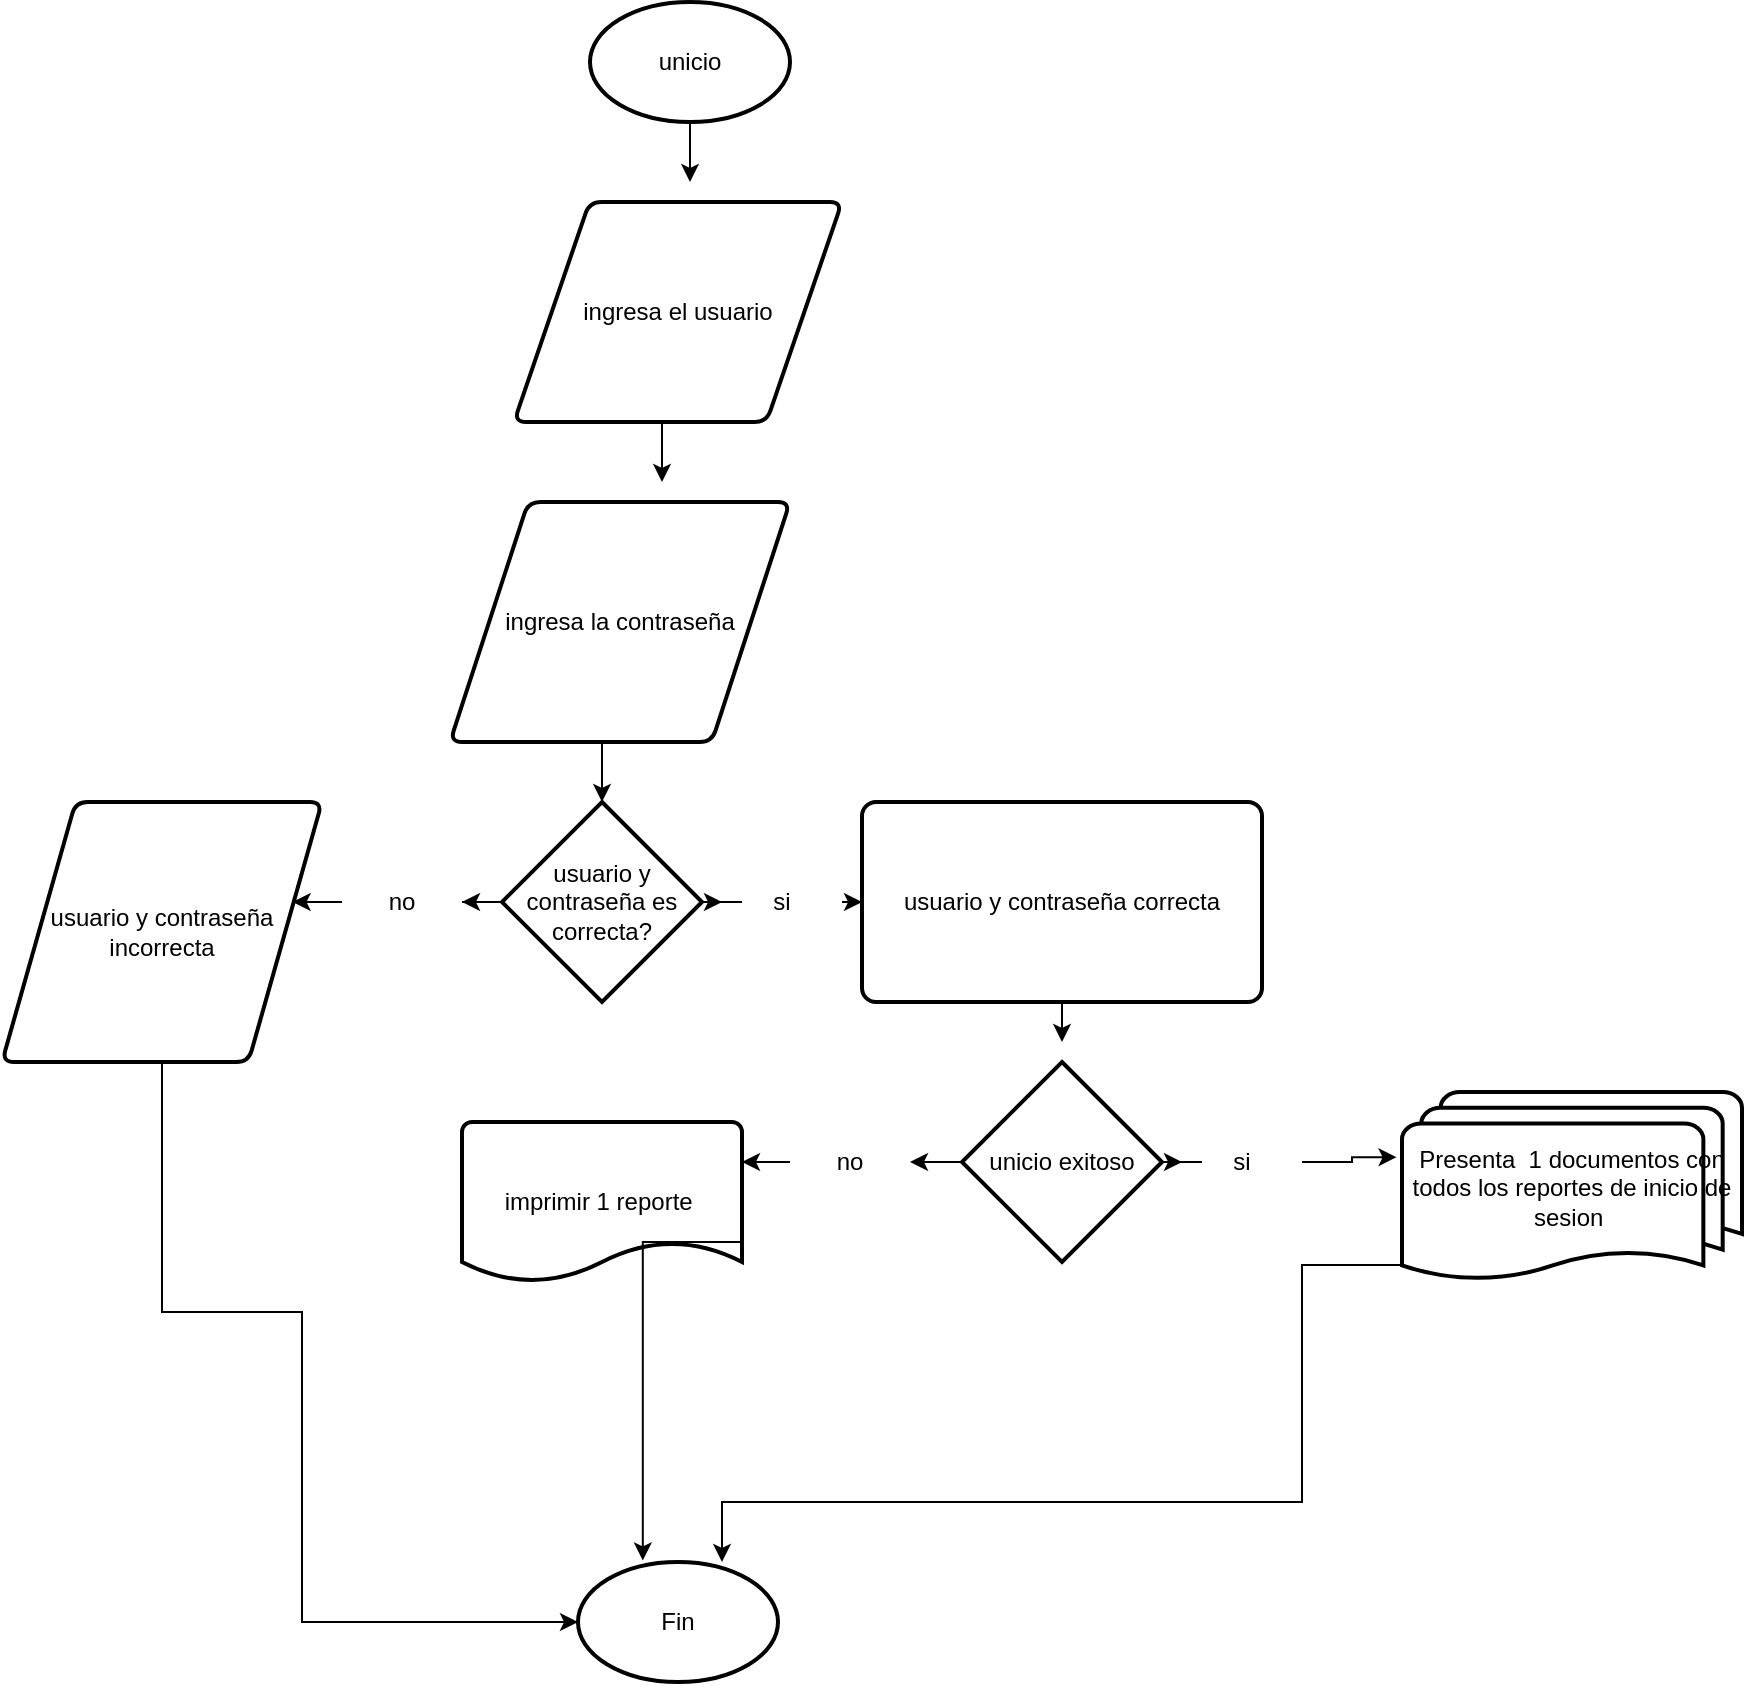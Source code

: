 <mxfile version="23.0.2" type="device">
  <diagram name="Página-1" id="b8iFSpqcFMasPoEN8qkw">
    <mxGraphModel dx="1276" dy="613" grid="1" gridSize="10" guides="1" tooltips="1" connect="1" arrows="1" fold="1" page="1" pageScale="1" pageWidth="827" pageHeight="1169" math="0" shadow="0">
      <root>
        <mxCell id="0" />
        <mxCell id="1" parent="0" />
        <mxCell id="xZvAGSc6EZFs4SLPWhzJ-41" style="edgeStyle=orthogonalEdgeStyle;rounded=0;orthogonalLoop=1;jettySize=auto;html=1;exitX=0.5;exitY=1;exitDx=0;exitDy=0;exitPerimeter=0;" edge="1" parent="1" source="xZvAGSc6EZFs4SLPWhzJ-3">
          <mxGeometry relative="1" as="geometry">
            <mxPoint x="414" y="130" as="targetPoint" />
          </mxGeometry>
        </mxCell>
        <mxCell id="xZvAGSc6EZFs4SLPWhzJ-3" value="unicio" style="strokeWidth=2;html=1;shape=mxgraph.flowchart.start_1;whiteSpace=wrap;" vertex="1" parent="1">
          <mxGeometry x="364" y="40" width="100" height="60" as="geometry" />
        </mxCell>
        <mxCell id="xZvAGSc6EZFs4SLPWhzJ-36" style="edgeStyle=orthogonalEdgeStyle;rounded=0;orthogonalLoop=1;jettySize=auto;html=1;exitX=1;exitY=0.5;exitDx=0;exitDy=0;entryX=0;entryY=0.5;entryDx=0;entryDy=0;" edge="1" parent="1" source="xZvAGSc6EZFs4SLPWhzJ-7" target="xZvAGSc6EZFs4SLPWhzJ-16">
          <mxGeometry relative="1" as="geometry" />
        </mxCell>
        <mxCell id="xZvAGSc6EZFs4SLPWhzJ-7" value="si" style="text;html=1;strokeColor=none;fillColor=none;align=center;verticalAlign=middle;whiteSpace=wrap;rounded=0;" vertex="1" parent="1">
          <mxGeometry x="430" y="475" width="60" height="30" as="geometry" />
        </mxCell>
        <mxCell id="xZvAGSc6EZFs4SLPWhzJ-40" style="edgeStyle=orthogonalEdgeStyle;rounded=0;orthogonalLoop=1;jettySize=auto;html=1;exitX=0.5;exitY=1;exitDx=0;exitDy=0;" edge="1" parent="1" source="xZvAGSc6EZFs4SLPWhzJ-11">
          <mxGeometry relative="1" as="geometry">
            <mxPoint x="400" y="280" as="targetPoint" />
          </mxGeometry>
        </mxCell>
        <mxCell id="xZvAGSc6EZFs4SLPWhzJ-11" value="ingresa el usuario" style="shape=parallelogram;html=1;strokeWidth=2;perimeter=parallelogramPerimeter;whiteSpace=wrap;rounded=1;arcSize=12;size=0.23;" vertex="1" parent="1">
          <mxGeometry x="326" y="140" width="164" height="110" as="geometry" />
        </mxCell>
        <mxCell id="xZvAGSc6EZFs4SLPWhzJ-12" value="ingresa la contraseña" style="shape=parallelogram;html=1;strokeWidth=2;perimeter=parallelogramPerimeter;whiteSpace=wrap;rounded=1;arcSize=12;size=0.23;" vertex="1" parent="1">
          <mxGeometry x="294" y="290" width="170" height="120" as="geometry" />
        </mxCell>
        <mxCell id="xZvAGSc6EZFs4SLPWhzJ-34" style="edgeStyle=orthogonalEdgeStyle;rounded=0;orthogonalLoop=1;jettySize=auto;html=1;exitX=0;exitY=0.5;exitDx=0;exitDy=0;exitPerimeter=0;" edge="1" parent="1" source="xZvAGSc6EZFs4SLPWhzJ-13" target="xZvAGSc6EZFs4SLPWhzJ-14">
          <mxGeometry relative="1" as="geometry" />
        </mxCell>
        <mxCell id="xZvAGSc6EZFs4SLPWhzJ-38" style="edgeStyle=orthogonalEdgeStyle;rounded=0;orthogonalLoop=1;jettySize=auto;html=1;exitX=1;exitY=0.5;exitDx=0;exitDy=0;exitPerimeter=0;" edge="1" parent="1" source="xZvAGSc6EZFs4SLPWhzJ-13" target="xZvAGSc6EZFs4SLPWhzJ-7">
          <mxGeometry relative="1" as="geometry" />
        </mxCell>
        <mxCell id="xZvAGSc6EZFs4SLPWhzJ-13" value="usuario y contraseña es correcta?" style="strokeWidth=2;html=1;shape=mxgraph.flowchart.decision;whiteSpace=wrap;" vertex="1" parent="1">
          <mxGeometry x="320" y="440" width="100" height="100" as="geometry" />
        </mxCell>
        <mxCell id="xZvAGSc6EZFs4SLPWhzJ-14" value="no" style="text;html=1;strokeColor=none;fillColor=none;align=center;verticalAlign=middle;whiteSpace=wrap;rounded=0;" vertex="1" parent="1">
          <mxGeometry x="240" y="475" width="60" height="30" as="geometry" />
        </mxCell>
        <mxCell id="xZvAGSc6EZFs4SLPWhzJ-25" style="edgeStyle=orthogonalEdgeStyle;rounded=0;orthogonalLoop=1;jettySize=auto;html=1;exitX=0.5;exitY=1;exitDx=0;exitDy=0;" edge="1" parent="1" source="xZvAGSc6EZFs4SLPWhzJ-15" target="xZvAGSc6EZFs4SLPWhzJ-24">
          <mxGeometry relative="1" as="geometry">
            <Array as="points">
              <mxPoint x="150" y="695" />
              <mxPoint x="220" y="695" />
              <mxPoint x="220" y="850" />
            </Array>
          </mxGeometry>
        </mxCell>
        <mxCell id="xZvAGSc6EZFs4SLPWhzJ-15" value="usuario y contraseña incorrecta" style="shape=parallelogram;html=1;strokeWidth=2;perimeter=parallelogramPerimeter;whiteSpace=wrap;rounded=1;arcSize=12;size=0.23;" vertex="1" parent="1">
          <mxGeometry x="70" y="440" width="160" height="130" as="geometry" />
        </mxCell>
        <mxCell id="xZvAGSc6EZFs4SLPWhzJ-42" style="edgeStyle=orthogonalEdgeStyle;rounded=0;orthogonalLoop=1;jettySize=auto;html=1;exitX=0.5;exitY=1;exitDx=0;exitDy=0;" edge="1" parent="1" source="xZvAGSc6EZFs4SLPWhzJ-16">
          <mxGeometry relative="1" as="geometry">
            <mxPoint x="600" y="560" as="targetPoint" />
          </mxGeometry>
        </mxCell>
        <mxCell id="xZvAGSc6EZFs4SLPWhzJ-16" value="usuario y contraseña correcta" style="rounded=1;whiteSpace=wrap;html=1;absoluteArcSize=1;arcSize=14;strokeWidth=2;" vertex="1" parent="1">
          <mxGeometry x="500" y="440" width="200" height="100" as="geometry" />
        </mxCell>
        <mxCell id="xZvAGSc6EZFs4SLPWhzJ-28" style="edgeStyle=orthogonalEdgeStyle;rounded=0;orthogonalLoop=1;jettySize=auto;html=1;exitX=0;exitY=0.5;exitDx=0;exitDy=0;exitPerimeter=0;" edge="1" parent="1" source="xZvAGSc6EZFs4SLPWhzJ-17" target="xZvAGSc6EZFs4SLPWhzJ-20">
          <mxGeometry relative="1" as="geometry" />
        </mxCell>
        <mxCell id="xZvAGSc6EZFs4SLPWhzJ-29" style="edgeStyle=orthogonalEdgeStyle;rounded=0;orthogonalLoop=1;jettySize=auto;html=1;exitX=1;exitY=0.5;exitDx=0;exitDy=0;exitPerimeter=0;" edge="1" parent="1" source="xZvAGSc6EZFs4SLPWhzJ-17" target="xZvAGSc6EZFs4SLPWhzJ-19">
          <mxGeometry relative="1" as="geometry" />
        </mxCell>
        <mxCell id="xZvAGSc6EZFs4SLPWhzJ-17" value="unicio exitoso" style="strokeWidth=2;html=1;shape=mxgraph.flowchart.decision;whiteSpace=wrap;" vertex="1" parent="1">
          <mxGeometry x="550" y="570" width="100" height="100" as="geometry" />
        </mxCell>
        <mxCell id="xZvAGSc6EZFs4SLPWhzJ-19" value="si" style="text;html=1;strokeColor=none;fillColor=none;align=center;verticalAlign=middle;whiteSpace=wrap;rounded=0;" vertex="1" parent="1">
          <mxGeometry x="660" y="605" width="60" height="30" as="geometry" />
        </mxCell>
        <mxCell id="xZvAGSc6EZFs4SLPWhzJ-20" value="no" style="text;html=1;strokeColor=none;fillColor=none;align=center;verticalAlign=middle;whiteSpace=wrap;rounded=0;" vertex="1" parent="1">
          <mxGeometry x="464" y="605" width="60" height="30" as="geometry" />
        </mxCell>
        <mxCell id="xZvAGSc6EZFs4SLPWhzJ-21" value="imprimir 1 reporte&amp;nbsp;" style="strokeWidth=2;html=1;shape=mxgraph.flowchart.document2;whiteSpace=wrap;size=0.25;" vertex="1" parent="1">
          <mxGeometry x="300" y="600" width="140" height="80" as="geometry" />
        </mxCell>
        <mxCell id="xZvAGSc6EZFs4SLPWhzJ-23" value="Presenta&amp;nbsp; 1 documentos con todos los reportes de inicio de sesion&amp;nbsp;" style="strokeWidth=2;html=1;shape=mxgraph.flowchart.multi-document;whiteSpace=wrap;" vertex="1" parent="1">
          <mxGeometry x="770" y="585" width="170" height="95" as="geometry" />
        </mxCell>
        <mxCell id="xZvAGSc6EZFs4SLPWhzJ-24" value="Fin" style="strokeWidth=2;html=1;shape=mxgraph.flowchart.start_1;whiteSpace=wrap;" vertex="1" parent="1">
          <mxGeometry x="358" y="820" width="100" height="60" as="geometry" />
        </mxCell>
        <mxCell id="xZvAGSc6EZFs4SLPWhzJ-26" style="edgeStyle=orthogonalEdgeStyle;rounded=0;orthogonalLoop=1;jettySize=auto;html=1;exitX=1;exitY=0.75;exitDx=0;exitDy=0;exitPerimeter=0;entryX=0.324;entryY=-0.013;entryDx=0;entryDy=0;entryPerimeter=0;" edge="1" parent="1" source="xZvAGSc6EZFs4SLPWhzJ-21" target="xZvAGSc6EZFs4SLPWhzJ-24">
          <mxGeometry relative="1" as="geometry">
            <Array as="points">
              <mxPoint x="390" y="660" />
            </Array>
          </mxGeometry>
        </mxCell>
        <mxCell id="xZvAGSc6EZFs4SLPWhzJ-27" style="edgeStyle=orthogonalEdgeStyle;rounded=0;orthogonalLoop=1;jettySize=auto;html=1;exitX=0;exitY=0.91;exitDx=0;exitDy=0;exitPerimeter=0;entryX=0.72;entryY=0;entryDx=0;entryDy=0;entryPerimeter=0;" edge="1" parent="1" source="xZvAGSc6EZFs4SLPWhzJ-23" target="xZvAGSc6EZFs4SLPWhzJ-24">
          <mxGeometry relative="1" as="geometry">
            <Array as="points">
              <mxPoint x="720" y="790" />
              <mxPoint x="430" y="790" />
            </Array>
          </mxGeometry>
        </mxCell>
        <mxCell id="xZvAGSc6EZFs4SLPWhzJ-30" style="edgeStyle=orthogonalEdgeStyle;rounded=0;orthogonalLoop=1;jettySize=auto;html=1;exitX=1;exitY=0.5;exitDx=0;exitDy=0;entryX=-0.016;entryY=0.343;entryDx=0;entryDy=0;entryPerimeter=0;" edge="1" parent="1" source="xZvAGSc6EZFs4SLPWhzJ-19" target="xZvAGSc6EZFs4SLPWhzJ-23">
          <mxGeometry relative="1" as="geometry" />
        </mxCell>
        <mxCell id="xZvAGSc6EZFs4SLPWhzJ-31" style="edgeStyle=orthogonalEdgeStyle;rounded=0;orthogonalLoop=1;jettySize=auto;html=1;exitX=0;exitY=0.5;exitDx=0;exitDy=0;entryX=1;entryY=0.25;entryDx=0;entryDy=0;entryPerimeter=0;" edge="1" parent="1" source="xZvAGSc6EZFs4SLPWhzJ-20" target="xZvAGSc6EZFs4SLPWhzJ-21">
          <mxGeometry relative="1" as="geometry" />
        </mxCell>
        <mxCell id="xZvAGSc6EZFs4SLPWhzJ-35" style="edgeStyle=orthogonalEdgeStyle;rounded=0;orthogonalLoop=1;jettySize=auto;html=1;exitX=0;exitY=0.5;exitDx=0;exitDy=0;entryX=0.908;entryY=0.382;entryDx=0;entryDy=0;entryPerimeter=0;" edge="1" parent="1" source="xZvAGSc6EZFs4SLPWhzJ-14" target="xZvAGSc6EZFs4SLPWhzJ-15">
          <mxGeometry relative="1" as="geometry" />
        </mxCell>
        <mxCell id="xZvAGSc6EZFs4SLPWhzJ-39" style="edgeStyle=orthogonalEdgeStyle;rounded=0;orthogonalLoop=1;jettySize=auto;html=1;exitX=0.5;exitY=1;exitDx=0;exitDy=0;entryX=0.5;entryY=0;entryDx=0;entryDy=0;entryPerimeter=0;" edge="1" parent="1" source="xZvAGSc6EZFs4SLPWhzJ-12" target="xZvAGSc6EZFs4SLPWhzJ-13">
          <mxGeometry relative="1" as="geometry" />
        </mxCell>
      </root>
    </mxGraphModel>
  </diagram>
</mxfile>
